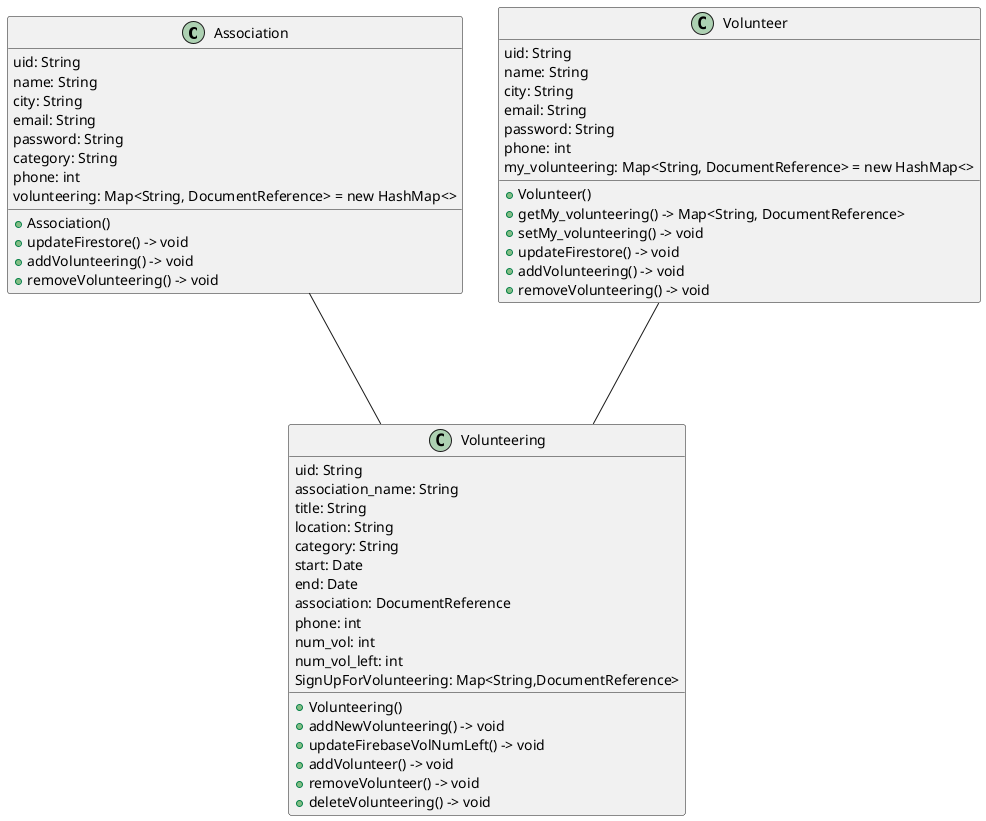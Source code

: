 @startuml
'https://plantuml.com/sequence-diagram

'objects:'

class Association
{
    uid: String
    name: String
    city: String
    email: String
    password: String
    category: String
    phone: int
    volunteering: Map<String, DocumentReference> = new HashMap<>

    + Association()
   ' - Association(String uid, String name, String email, String password, String category,
   '                    int phone, Map<String, DocumentReference> volunteering)
    '+ Association(DocumentReference dr)
'    + getUid() -> String
'    + setUid(String uid) -> void
'    + getName() -> String
'    + setName(String name) -> void
'    + getEmail() -> String
'    + setEmail(String email) -> void
'    + getPassword() -> String
'    + setPassword(String password) -> void
'    + getCategory() -> String
'    + setCategory(String category) -> void
'    + getPhone() -> int
'    + setPhone(int phone) -> void
'    + getMy_volunteering() -> Map<String, DocumentReference>
'    + setMy_volunteering(Map<String, DocumentReference> my_volunteering) -> void
    + updateFirestore() -> void
    + addVolunteering() -> void
    + removeVolunteering() -> void
}

class Volunteer
{
    uid: String
    name: String
    city: String
    email: String
    password: String
    phone: int
    my_volunteering: Map<String, DocumentReference> = new HashMap<>

    + Volunteer()
    '+ Volunteer(String uid, String name, String city, String email, String password, int phone,
                    ' Map<String, DocumentReference> my_volunteering)
'    + String getUid() -> String
'    + setUid(String uid) -> void
'    + String getName() -> String
'    + setName(String name) -> void
'    + getCity() -> String
'    + setCity(String city) -> void
'    + getEmail() -> String
'    + setEmail(String email) -> void
'    + getPassword() -> String
'    + setPassword(String password) -> void
'    + getPhone() -> int
'    + setPhone(int phone) -> void
    + getMy_volunteering() -> Map<String, DocumentReference>
    + setMy_volunteering() -> void
    + updateFirestore() -> void
    + addVolunteering() -> void
    + removeVolunteering() -> void
}

class Volunteering
{
    uid: String
    association_name: String
    title: String
    location: String
    category: String
    start: Date
    end: Date
    association: DocumentReference
    phone: int
    num_vol: int
    num_vol_left: int
    SignUpForVolunteering: Map<String,DocumentReference>

'    + Volunteering()
'    + String getUid()
'    + void setUid(String uid)
'    + String getAssociation_name()
'    + void setAssociation_name(String association_name)
'    + String getTitle()
'    + void setTitle(String title)
'    + String getLocation()
'    + void setLocation(String location)
'    + String getCategory()
'    + void setCategory(String category)
'    + int getPhone()
'    + void setPhone(int phone)
'    + Date getStart()
'    + void setStart(Date start)
'    + Date getEnd()
'    + void setEnd(Date end)
'    + DocumentReference getAssociation()
'    + void setAssociation(DocumentReference association)
'    + int getNum_vol()
'    + void setNum_vol(int num_vol)
'    + int getNum_vol_left()
'    + void setNum_vol_left(int num_vol_left)
'    + Map<String, DocumentReference> getSignUpForVolunteering()
'    + void setSignUpForVolunteering(Map<String, DocumentReference> signUpForVolunteering)
    + Volunteering()
    + addNewVolunteering() -> void
    + updateFirebaseVolNumLeft() -> void
    + addVolunteer() -> void
    + removeVolunteer() -> void
    + deleteVolunteering() -> void
}

Association --- Volunteering
Volunteer --- Volunteering

@enduml
@enduml